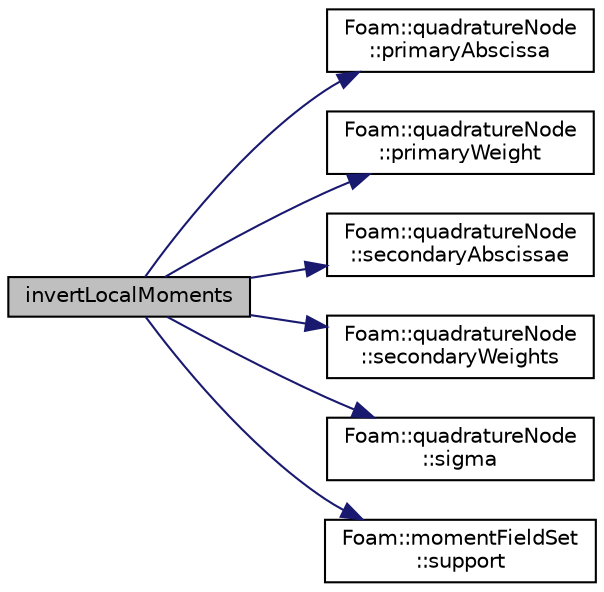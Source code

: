digraph "invertLocalMoments"
{
  bgcolor="transparent";
  edge [fontname="Helvetica",fontsize="10",labelfontname="Helvetica",labelfontsize="10"];
  node [fontname="Helvetica",fontsize="10",shape=record];
  rankdir="LR";
  Node1 [label="invertLocalMoments",height=0.2,width=0.4,color="black", fillcolor="grey75", style="filled", fontcolor="black"];
  Node1 -> Node2 [color="midnightblue",fontsize="10",style="solid",fontname="Helvetica"];
  Node2 [label="Foam::quadratureNode\l::primaryAbscissa",height=0.2,width=0.4,color="black",URL="$a00181.html#a436581ffd72d3ac178b6d3381f0928ce",tooltip="Const access to the abscissa of the node. "];
  Node1 -> Node3 [color="midnightblue",fontsize="10",style="solid",fontname="Helvetica"];
  Node3 [label="Foam::quadratureNode\l::primaryWeight",height=0.2,width=0.4,color="black",URL="$a00181.html#aa0a25e3fbd8098cb359e8e92cafba070",tooltip="Const access to the weight of the node. "];
  Node1 -> Node4 [color="midnightblue",fontsize="10",style="solid",fontname="Helvetica"];
  Node4 [label="Foam::quadratureNode\l::secondaryAbscissae",height=0.2,width=0.4,color="black",URL="$a00181.html#acf323f4680d96d62aca77b85fab8d25c",tooltip="Const access to the list of secondary abscissae of the node. "];
  Node1 -> Node5 [color="midnightblue",fontsize="10",style="solid",fontname="Helvetica"];
  Node5 [label="Foam::quadratureNode\l::secondaryWeights",height=0.2,width=0.4,color="black",URL="$a00181.html#a225ac587d44fce3f6a523a89784379af",tooltip="Const access to the secondary weights of the node. "];
  Node1 -> Node6 [color="midnightblue",fontsize="10",style="solid",fontname="Helvetica"];
  Node6 [label="Foam::quadratureNode\l::sigma",height=0.2,width=0.4,color="black",URL="$a00181.html#ae7ed63986006f100bfc1515291f070cb",tooltip="Const access to sigma. "];
  Node1 -> Node7 [color="midnightblue",fontsize="10",style="solid",fontname="Helvetica"];
  Node7 [label="Foam::momentFieldSet\l::support",height=0.2,width=0.4,color="black",URL="$a00132.html#ac69c81c5f4ebd5edd8ddc30b03c1d184",tooltip="Return support of the measure associated to the moment set. "];
}
